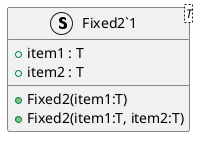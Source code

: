 @startuml
struct "Fixed2`1"<T> {
    + item1 : T
    + item2 : T
    + Fixed2(item1:T)
    + Fixed2(item1:T, item2:T)
}
@enduml
